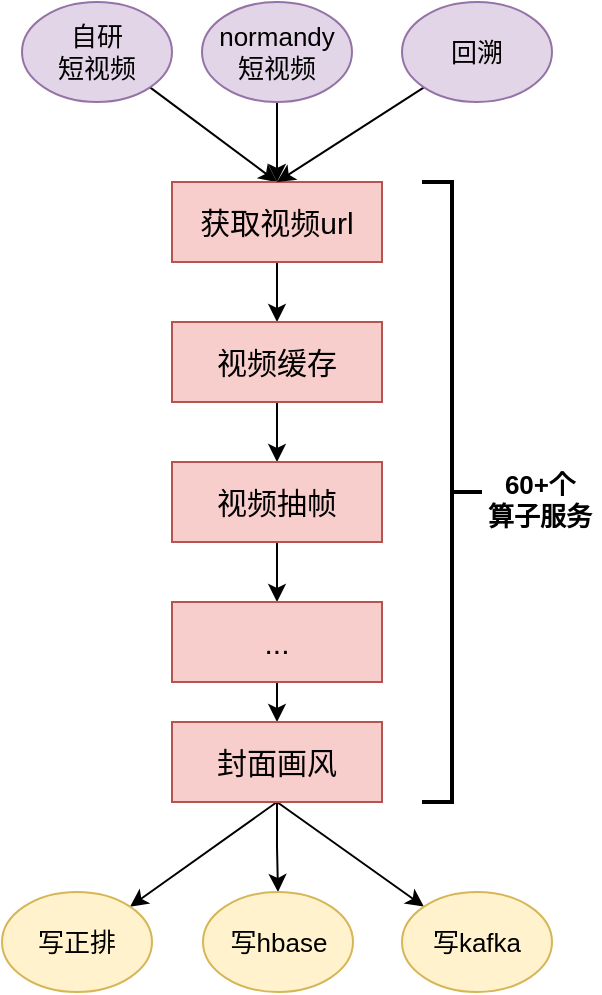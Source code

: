 <mxfile version="24.9.2" pages="2">
  <diagram name="第 1 页" id="EhYSBg_LEtbygDCA7ADz">
    <mxGraphModel dx="954" dy="639" grid="1" gridSize="10" guides="1" tooltips="1" connect="1" arrows="1" fold="1" page="1" pageScale="1" pageWidth="827" pageHeight="1169" math="0" shadow="0">
      <root>
        <mxCell id="0" />
        <mxCell id="1" parent="0" />
        <mxCell id="kUtJMo36DLGsIh40E-pY-15" style="rounded=0;orthogonalLoop=1;jettySize=auto;html=1;exitX=1;exitY=1;exitDx=0;exitDy=0;entryX=0.5;entryY=0;entryDx=0;entryDy=0;" edge="1" parent="1" source="kUtJMo36DLGsIh40E-pY-1" target="kUtJMo36DLGsIh40E-pY-2">
          <mxGeometry relative="1" as="geometry" />
        </mxCell>
        <mxCell id="kUtJMo36DLGsIh40E-pY-1" value="&lt;font style=&quot;font-size: 13px;&quot;&gt;自研&lt;/font&gt;&lt;div&gt;&lt;font style=&quot;font-size: 13px;&quot;&gt;短视频&lt;/font&gt;&lt;/div&gt;" style="ellipse;whiteSpace=wrap;html=1;fillColor=#e1d5e7;strokeColor=#9673a6;" vertex="1" parent="1">
          <mxGeometry x="70" y="140" width="75" height="50" as="geometry" />
        </mxCell>
        <mxCell id="kUtJMo36DLGsIh40E-pY-18" style="edgeStyle=orthogonalEdgeStyle;rounded=0;orthogonalLoop=1;jettySize=auto;html=1;exitX=0.5;exitY=1;exitDx=0;exitDy=0;entryX=0.5;entryY=0;entryDx=0;entryDy=0;" edge="1" parent="1" source="kUtJMo36DLGsIh40E-pY-2" target="kUtJMo36DLGsIh40E-pY-5">
          <mxGeometry relative="1" as="geometry" />
        </mxCell>
        <mxCell id="kUtJMo36DLGsIh40E-pY-2" value="&lt;font style=&quot;font-size: 15px;&quot;&gt;获取视频url&lt;/font&gt;" style="rounded=0;whiteSpace=wrap;html=1;fillColor=#f8cecc;strokeColor=#b85450;" vertex="1" parent="1">
          <mxGeometry x="145" y="230" width="105" height="40" as="geometry" />
        </mxCell>
        <mxCell id="kUtJMo36DLGsIh40E-pY-16" style="edgeStyle=orthogonalEdgeStyle;rounded=0;orthogonalLoop=1;jettySize=auto;html=1;exitX=0.5;exitY=1;exitDx=0;exitDy=0;entryX=0.5;entryY=0;entryDx=0;entryDy=0;" edge="1" parent="1" source="kUtJMo36DLGsIh40E-pY-3" target="kUtJMo36DLGsIh40E-pY-2">
          <mxGeometry relative="1" as="geometry" />
        </mxCell>
        <mxCell id="kUtJMo36DLGsIh40E-pY-3" value="&lt;font style=&quot;font-size: 13px;&quot;&gt;normandy&lt;/font&gt;&lt;div&gt;&lt;font style=&quot;font-size: 13px;&quot;&gt;短视频&lt;/font&gt;&lt;/div&gt;" style="ellipse;whiteSpace=wrap;html=1;fillColor=#e1d5e7;strokeColor=#9673a6;" vertex="1" parent="1">
          <mxGeometry x="160" y="140" width="75" height="50" as="geometry" />
        </mxCell>
        <mxCell id="kUtJMo36DLGsIh40E-pY-17" style="rounded=0;orthogonalLoop=1;jettySize=auto;html=1;exitX=0;exitY=1;exitDx=0;exitDy=0;entryX=0.5;entryY=0;entryDx=0;entryDy=0;" edge="1" parent="1" source="kUtJMo36DLGsIh40E-pY-4" target="kUtJMo36DLGsIh40E-pY-2">
          <mxGeometry relative="1" as="geometry" />
        </mxCell>
        <mxCell id="kUtJMo36DLGsIh40E-pY-4" value="&lt;font style=&quot;font-size: 13px;&quot;&gt;回溯&lt;/font&gt;" style="ellipse;whiteSpace=wrap;html=1;fillColor=#e1d5e7;strokeColor=#9673a6;" vertex="1" parent="1">
          <mxGeometry x="260" y="140" width="75" height="50" as="geometry" />
        </mxCell>
        <mxCell id="kUtJMo36DLGsIh40E-pY-19" style="edgeStyle=orthogonalEdgeStyle;rounded=0;orthogonalLoop=1;jettySize=auto;html=1;exitX=0.5;exitY=1;exitDx=0;exitDy=0;entryX=0.5;entryY=0;entryDx=0;entryDy=0;" edge="1" parent="1" source="kUtJMo36DLGsIh40E-pY-5" target="kUtJMo36DLGsIh40E-pY-6">
          <mxGeometry relative="1" as="geometry" />
        </mxCell>
        <mxCell id="kUtJMo36DLGsIh40E-pY-5" value="&lt;font style=&quot;font-size: 15px;&quot;&gt;视频缓存&lt;/font&gt;" style="rounded=0;whiteSpace=wrap;html=1;fillColor=#f8cecc;strokeColor=#b85450;" vertex="1" parent="1">
          <mxGeometry x="145" y="300" width="105" height="40" as="geometry" />
        </mxCell>
        <mxCell id="kUtJMo36DLGsIh40E-pY-20" style="edgeStyle=orthogonalEdgeStyle;rounded=0;orthogonalLoop=1;jettySize=auto;html=1;exitX=0.5;exitY=1;exitDx=0;exitDy=0;entryX=0.5;entryY=0;entryDx=0;entryDy=0;" edge="1" parent="1" source="kUtJMo36DLGsIh40E-pY-6" target="kUtJMo36DLGsIh40E-pY-7">
          <mxGeometry relative="1" as="geometry" />
        </mxCell>
        <mxCell id="kUtJMo36DLGsIh40E-pY-6" value="&lt;font style=&quot;font-size: 15px;&quot;&gt;视频抽帧&lt;/font&gt;" style="rounded=0;whiteSpace=wrap;html=1;fillColor=#f8cecc;strokeColor=#b85450;" vertex="1" parent="1">
          <mxGeometry x="145" y="370" width="105" height="40" as="geometry" />
        </mxCell>
        <mxCell id="kUtJMo36DLGsIh40E-pY-21" style="edgeStyle=orthogonalEdgeStyle;rounded=0;orthogonalLoop=1;jettySize=auto;html=1;exitX=0.5;exitY=1;exitDx=0;exitDy=0;entryX=0.5;entryY=0;entryDx=0;entryDy=0;" edge="1" parent="1" source="kUtJMo36DLGsIh40E-pY-7" target="kUtJMo36DLGsIh40E-pY-8">
          <mxGeometry relative="1" as="geometry" />
        </mxCell>
        <mxCell id="kUtJMo36DLGsIh40E-pY-7" value="&lt;span style=&quot;font-size: 15px;&quot;&gt;...&lt;/span&gt;" style="rounded=0;whiteSpace=wrap;html=1;fillColor=#f8cecc;strokeColor=#b85450;" vertex="1" parent="1">
          <mxGeometry x="145" y="440" width="105" height="40" as="geometry" />
        </mxCell>
        <mxCell id="kUtJMo36DLGsIh40E-pY-22" style="rounded=0;orthogonalLoop=1;jettySize=auto;html=1;exitX=0.5;exitY=1;exitDx=0;exitDy=0;entryX=1;entryY=0;entryDx=0;entryDy=0;" edge="1" parent="1" source="kUtJMo36DLGsIh40E-pY-8" target="kUtJMo36DLGsIh40E-pY-12">
          <mxGeometry relative="1" as="geometry" />
        </mxCell>
        <mxCell id="kUtJMo36DLGsIh40E-pY-23" style="edgeStyle=orthogonalEdgeStyle;rounded=0;orthogonalLoop=1;jettySize=auto;html=1;exitX=0.5;exitY=1;exitDx=0;exitDy=0;entryX=0.5;entryY=0;entryDx=0;entryDy=0;" edge="1" parent="1" source="kUtJMo36DLGsIh40E-pY-8" target="kUtJMo36DLGsIh40E-pY-13">
          <mxGeometry relative="1" as="geometry" />
        </mxCell>
        <mxCell id="kUtJMo36DLGsIh40E-pY-24" style="rounded=0;orthogonalLoop=1;jettySize=auto;html=1;exitX=0.5;exitY=1;exitDx=0;exitDy=0;entryX=0;entryY=0;entryDx=0;entryDy=0;" edge="1" parent="1" source="kUtJMo36DLGsIh40E-pY-8" target="kUtJMo36DLGsIh40E-pY-14">
          <mxGeometry relative="1" as="geometry" />
        </mxCell>
        <mxCell id="kUtJMo36DLGsIh40E-pY-8" value="&lt;span style=&quot;font-size: 15px;&quot;&gt;封面画风&lt;/span&gt;" style="rounded=0;whiteSpace=wrap;html=1;fillColor=#f8cecc;strokeColor=#b85450;" vertex="1" parent="1">
          <mxGeometry x="145" y="500" width="105" height="40" as="geometry" />
        </mxCell>
        <mxCell id="kUtJMo36DLGsIh40E-pY-12" value="&lt;span style=&quot;font-size: 13px;&quot;&gt;写&lt;/span&gt;&lt;span style=&quot;font-size: 13px; background-color: initial;&quot;&gt;正排&lt;/span&gt;" style="ellipse;whiteSpace=wrap;html=1;fillColor=#fff2cc;strokeColor=#d6b656;" vertex="1" parent="1">
          <mxGeometry x="60" y="585" width="75" height="50" as="geometry" />
        </mxCell>
        <mxCell id="kUtJMo36DLGsIh40E-pY-13" value="&lt;span style=&quot;font-size: 13px;&quot;&gt;写hbase&lt;/span&gt;" style="ellipse;whiteSpace=wrap;html=1;fillColor=#fff2cc;strokeColor=#d6b656;" vertex="1" parent="1">
          <mxGeometry x="160.5" y="585" width="75" height="50" as="geometry" />
        </mxCell>
        <mxCell id="kUtJMo36DLGsIh40E-pY-14" value="&lt;span style=&quot;font-size: 13px;&quot;&gt;写kafka&lt;/span&gt;" style="ellipse;whiteSpace=wrap;html=1;fillColor=#fff2cc;strokeColor=#d6b656;" vertex="1" parent="1">
          <mxGeometry x="260" y="585" width="75" height="50" as="geometry" />
        </mxCell>
        <mxCell id="kUtJMo36DLGsIh40E-pY-25" value="" style="strokeWidth=2;html=1;shape=mxgraph.flowchart.annotation_2;align=left;labelPosition=right;pointerEvents=1;direction=west;" vertex="1" parent="1">
          <mxGeometry x="270" y="230" width="30" height="310" as="geometry" />
        </mxCell>
        <mxCell id="kUtJMo36DLGsIh40E-pY-26" value="&lt;font style=&quot;font-size: 13px;&quot;&gt;&lt;b&gt;60+个&lt;/b&gt;&lt;/font&gt;&lt;div&gt;&lt;font style=&quot;font-size: 13px;&quot;&gt;&lt;b&gt;算子服务&lt;/b&gt;&lt;/font&gt;&lt;/div&gt;" style="text;html=1;align=center;verticalAlign=middle;whiteSpace=wrap;rounded=0;" vertex="1" parent="1">
          <mxGeometry x="299" y="374" width="60" height="30" as="geometry" />
        </mxCell>
      </root>
    </mxGraphModel>
  </diagram>
  <diagram id="_0PKB9vZyUuw9XcX7CB6" name="第 2 页">
    <mxGraphModel dx="954" dy="639" grid="1" gridSize="10" guides="1" tooltips="1" connect="1" arrows="1" fold="1" page="1" pageScale="1" pageWidth="827" pageHeight="1169" math="0" shadow="0">
      <root>
        <mxCell id="0" />
        <mxCell id="1" parent="0" />
        <mxCell id="XR2TIhq63pXWGKetBBpU-1" style="rounded=0;orthogonalLoop=1;jettySize=auto;html=1;exitX=1;exitY=1;exitDx=0;exitDy=0;entryX=0.5;entryY=0;entryDx=0;entryDy=0;" edge="1" parent="1" source="XR2TIhq63pXWGKetBBpU-2" target="XR2TIhq63pXWGKetBBpU-24">
          <mxGeometry relative="1" as="geometry">
            <mxPoint x="197.5" y="230" as="targetPoint" />
          </mxGeometry>
        </mxCell>
        <mxCell id="XR2TIhq63pXWGKetBBpU-2" value="&lt;font style=&quot;font-size: 13px;&quot;&gt;自研&lt;/font&gt;&lt;div&gt;&lt;font style=&quot;font-size: 13px;&quot;&gt;短视频&lt;/font&gt;&lt;/div&gt;" style="ellipse;whiteSpace=wrap;html=1;fillColor=#e1d5e7;strokeColor=#9673a6;" vertex="1" parent="1">
          <mxGeometry x="70" y="140" width="75" height="50" as="geometry" />
        </mxCell>
        <mxCell id="XR2TIhq63pXWGKetBBpU-5" style="edgeStyle=orthogonalEdgeStyle;rounded=0;orthogonalLoop=1;jettySize=auto;html=1;exitX=0.5;exitY=1;exitDx=0;exitDy=0;entryX=0.5;entryY=0;entryDx=0;entryDy=0;" edge="1" parent="1" source="XR2TIhq63pXWGKetBBpU-6" target="XR2TIhq63pXWGKetBBpU-24">
          <mxGeometry relative="1" as="geometry">
            <mxPoint x="197.5" y="230" as="targetPoint" />
          </mxGeometry>
        </mxCell>
        <mxCell id="XR2TIhq63pXWGKetBBpU-6" value="&lt;font style=&quot;font-size: 13px;&quot;&gt;normandy&lt;/font&gt;&lt;div&gt;&lt;font style=&quot;font-size: 13px;&quot;&gt;短视频&lt;/font&gt;&lt;/div&gt;" style="ellipse;whiteSpace=wrap;html=1;fillColor=#e1d5e7;strokeColor=#9673a6;" vertex="1" parent="1">
          <mxGeometry x="160" y="140" width="75" height="50" as="geometry" />
        </mxCell>
        <mxCell id="XR2TIhq63pXWGKetBBpU-7" style="rounded=0;orthogonalLoop=1;jettySize=auto;html=1;exitX=0;exitY=1;exitDx=0;exitDy=0;entryX=0.5;entryY=0;entryDx=0;entryDy=0;" edge="1" parent="1" source="XR2TIhq63pXWGKetBBpU-8" target="XR2TIhq63pXWGKetBBpU-24">
          <mxGeometry relative="1" as="geometry">
            <mxPoint x="197.5" y="230" as="targetPoint" />
          </mxGeometry>
        </mxCell>
        <mxCell id="XR2TIhq63pXWGKetBBpU-8" value="&lt;font style=&quot;font-size: 13px;&quot;&gt;回溯&lt;/font&gt;" style="ellipse;whiteSpace=wrap;html=1;fillColor=#e1d5e7;strokeColor=#9673a6;" vertex="1" parent="1">
          <mxGeometry x="260" y="140" width="75" height="50" as="geometry" />
        </mxCell>
        <mxCell id="XR2TIhq63pXWGKetBBpU-15" style="rounded=0;orthogonalLoop=1;jettySize=auto;html=1;exitX=0.5;exitY=1;exitDx=0;exitDy=0;entryX=1;entryY=0;entryDx=0;entryDy=0;" edge="1" parent="1" source="XR2TIhq63pXWGKetBBpU-24" target="XR2TIhq63pXWGKetBBpU-19">
          <mxGeometry relative="1" as="geometry">
            <mxPoint x="197.5" y="540" as="sourcePoint" />
          </mxGeometry>
        </mxCell>
        <mxCell id="XR2TIhq63pXWGKetBBpU-16" style="edgeStyle=orthogonalEdgeStyle;rounded=0;orthogonalLoop=1;jettySize=auto;html=1;exitX=0.5;exitY=1;exitDx=0;exitDy=0;entryX=0.5;entryY=0;entryDx=0;entryDy=0;" edge="1" parent="1" source="XR2TIhq63pXWGKetBBpU-24" target="XR2TIhq63pXWGKetBBpU-20">
          <mxGeometry relative="1" as="geometry">
            <mxPoint x="197.5" y="540" as="sourcePoint" />
          </mxGeometry>
        </mxCell>
        <mxCell id="XR2TIhq63pXWGKetBBpU-17" style="rounded=0;orthogonalLoop=1;jettySize=auto;html=1;exitX=0.5;exitY=1;exitDx=0;exitDy=0;entryX=0;entryY=0;entryDx=0;entryDy=0;" edge="1" parent="1" source="XR2TIhq63pXWGKetBBpU-24" target="XR2TIhq63pXWGKetBBpU-21">
          <mxGeometry relative="1" as="geometry">
            <mxPoint x="197.5" y="540" as="sourcePoint" />
          </mxGeometry>
        </mxCell>
        <mxCell id="XR2TIhq63pXWGKetBBpU-19" value="&lt;span style=&quot;font-size: 13px;&quot;&gt;写&lt;/span&gt;&lt;span style=&quot;font-size: 13px; background-color: initial;&quot;&gt;正排&lt;/span&gt;" style="ellipse;whiteSpace=wrap;html=1;fillColor=#fff2cc;strokeColor=#d6b656;" vertex="1" parent="1">
          <mxGeometry x="60" y="585" width="75" height="50" as="geometry" />
        </mxCell>
        <mxCell id="XR2TIhq63pXWGKetBBpU-20" value="&lt;span style=&quot;font-size: 13px;&quot;&gt;写hbase&lt;/span&gt;" style="ellipse;whiteSpace=wrap;html=1;fillColor=#fff2cc;strokeColor=#d6b656;" vertex="1" parent="1">
          <mxGeometry x="160.5" y="585" width="75" height="50" as="geometry" />
        </mxCell>
        <mxCell id="XR2TIhq63pXWGKetBBpU-21" value="&lt;span style=&quot;font-size: 13px;&quot;&gt;写kafka&lt;/span&gt;" style="ellipse;whiteSpace=wrap;html=1;fillColor=#fff2cc;strokeColor=#d6b656;" vertex="1" parent="1">
          <mxGeometry x="260" y="585" width="75" height="50" as="geometry" />
        </mxCell>
        <mxCell id="XR2TIhq63pXWGKetBBpU-24" value="&lt;font style=&quot;font-size: 13px;&quot;&gt;请求&lt;/font&gt;&lt;div&gt;&lt;span style=&quot;font-size: 13px;&quot;&gt;content-scheduler&lt;br&gt;&lt;/span&gt;&lt;div&gt;&lt;font style=&quot;font-size: 13px;&quot;&gt;调度服务&lt;/font&gt;&lt;/div&gt;&lt;/div&gt;" style="ellipse;whiteSpace=wrap;html=1;fillColor=#f8cecc;strokeColor=#b85450;" vertex="1" parent="1">
          <mxGeometry x="138.25" y="340" width="119.5" height="70" as="geometry" />
        </mxCell>
      </root>
    </mxGraphModel>
  </diagram>
</mxfile>
